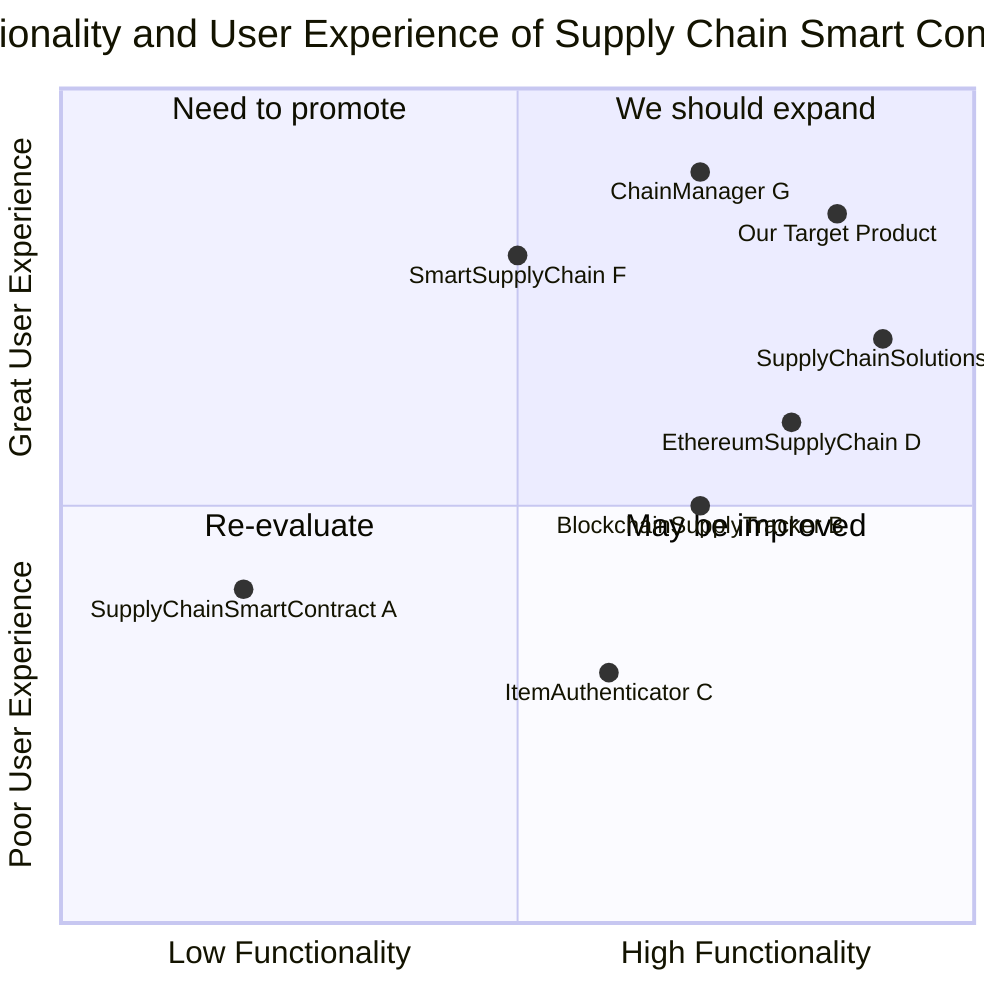 quadrantChart
    title "Functionality and User Experience of Supply Chain Smart Contracts"
    x-axis "Low Functionality" --> "High Functionality"
    y-axis "Poor User Experience" --> "Great User Experience"
    quadrant-1 "We should expand"
    quadrant-2 "Need to promote"
    quadrant-3 "Re-evaluate"
    quadrant-4 "May be improved"
    "SupplyChainSmartContract A": [0.2, 0.4]
    "BlockchainSupplyTracker B": [0.7, 0.5]
    "ItemAuthenticator C": [0.6, 0.3]
    "EthereumSupplyChain D": [0.8, 0.6]
    "SupplyChainSolutions E": [0.9, 0.7]
    "SmartSupplyChain F": [0.5, 0.8]
    "ChainManager G": [0.7, 0.9]
    "Our Target Product": [0.85, 0.85]